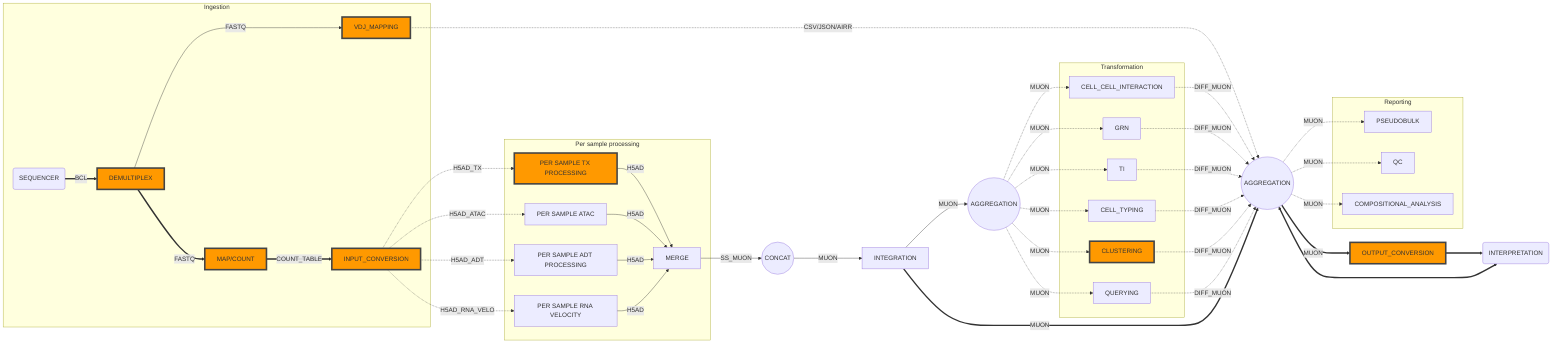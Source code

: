 flowchart LR
    SEQUENCER(SEQUENCER)
    DEMULTIPLEX[DEMULTIPLEX]
    COUNT[MAP/COUNT]
    H5AD_CONVERSION[INPUT_CONVERSION]
    PERSAMPLE_TX[PER SAMPLE TX PROCESSING]
    PERSAMPLE_ADT[PER SAMPLE ADT PROCESSING]
    PERSAMPLE_RNA_VELO[PER SAMPLE RNA VELOCITY]
    PERSAMPLE_ATAC[PER SAMPLE ATAC]
    CONCAT((CONCAT))
    INTEGRATION[INTEGRATION]
    INTERPRETATION(INTERPRETATION)
    AGGREGATION((AGGREGATION))
    ANNOTATION((AGGREGATION))
    CONVERSION[OUTPUT_CONVERSION]
    VDJ_MAPPING
    QUERYING
    CLUSTERING

    classDef implemented fill:#f90,stroke:#444,stroke-width:4px;

    class VDJ_MAPPING implemented
    class DEMULTIPLEX implemented
    class COUNT implemented
    class H5AD_CONVERSION implemented
    class PERSAMPLE_TX implemented
    class CONCAT_TX implemented
    class INTEGRATION_TX implemented
    class CLUSTERING implemented
    class CONVERSION implemented


    subgraph Ingestion
    SEQUENCER ==> |BCL| DEMULTIPLEX ==> |FASTQ| COUNT ==> |COUNT_TABLE| H5AD_CONVERSION
    DEMULTIPLEX --> |FASTQ| VDJ_MAPPING
    end

    VDJ_MAPPING -.-> |CSV/JSON/AIRR| ANNOTATION


    H5AD_CONVERSION -.-> |H5AD_ATAC| PERSAMPLE_ATAC 
    H5AD_CONVERSION -.-> |H5AD_TX| PERSAMPLE_TX 
    H5AD_CONVERSION -.-> |H5AD_ADT| PERSAMPLE_ADT

    H5AD_CONVERSION -.-> |H5AD_RNA_VELO| PERSAMPLE_RNA_VELO
    
    

    subgraph Per sample processing
    PERSAMPLE_TX --> |H5AD| MERGE
    PERSAMPLE_ATAC --> |H5AD| MERGE
    PERSAMPLE_ADT --> |H5AD| MERGE
    PERSAMPLE_RNA_VELO  --> |H5AD| MERGE
    end

    MERGE -->|SS_MUON| CONCAT -->|MUON| INTEGRATION --> |MUON| AGGREGATION

    AGGREGATION -.-> |MUON| CELL_CELL_INTERACTION
    AGGREGATION -.-> |MUON| GRN
    AGGREGATION -.-> |MUON| TI
    AGGREGATION -.-> |MUON| CELL_TYPING
    AGGREGATION -.-> |MUON| CLUSTERING
    AGGREGATION -.-> |MUON| QUERYING

    subgraph Transformation
        CELL_CELL_INTERACTION
        GRN
        TI
        CELL_TYPING
        CLUSTERING
        QUERYING
    end



    CELL_CELL_INTERACTION -.-> |DIFF_MUON| ANNOTATION
    GRN -.-> |DIFF_MUON| ANNOTATION
    TI -.-> |DIFF_MUON| ANNOTATION
    CELL_TYPING -.-> |DIFF_MUON| ANNOTATION
    CLUSTERING -.-> |DIFF_MUON| ANNOTATION
    QUERYING -.-> |DIFF_MUON| ANNOTATION 

    ANNOTATION ==> |MUON| CONVERSION

    ANNOTATION -.-> |MUON| PSEUDOBULK
    ANNOTATION -.-> |MUON| QC
    ANNOTATION -.-> |MUON| COMPOSITIONAL_ANALYSIS

    subgraph Reporting
    PSEUDOBULK
    QC
    COMPOSITIONAL_ANALYSIS
    end

    CONVERSION ==> INTERPRETATION

    INTERPRETATION <==> ANNOTATION

    INTEGRATION ==> |MUON| ANNOTATION